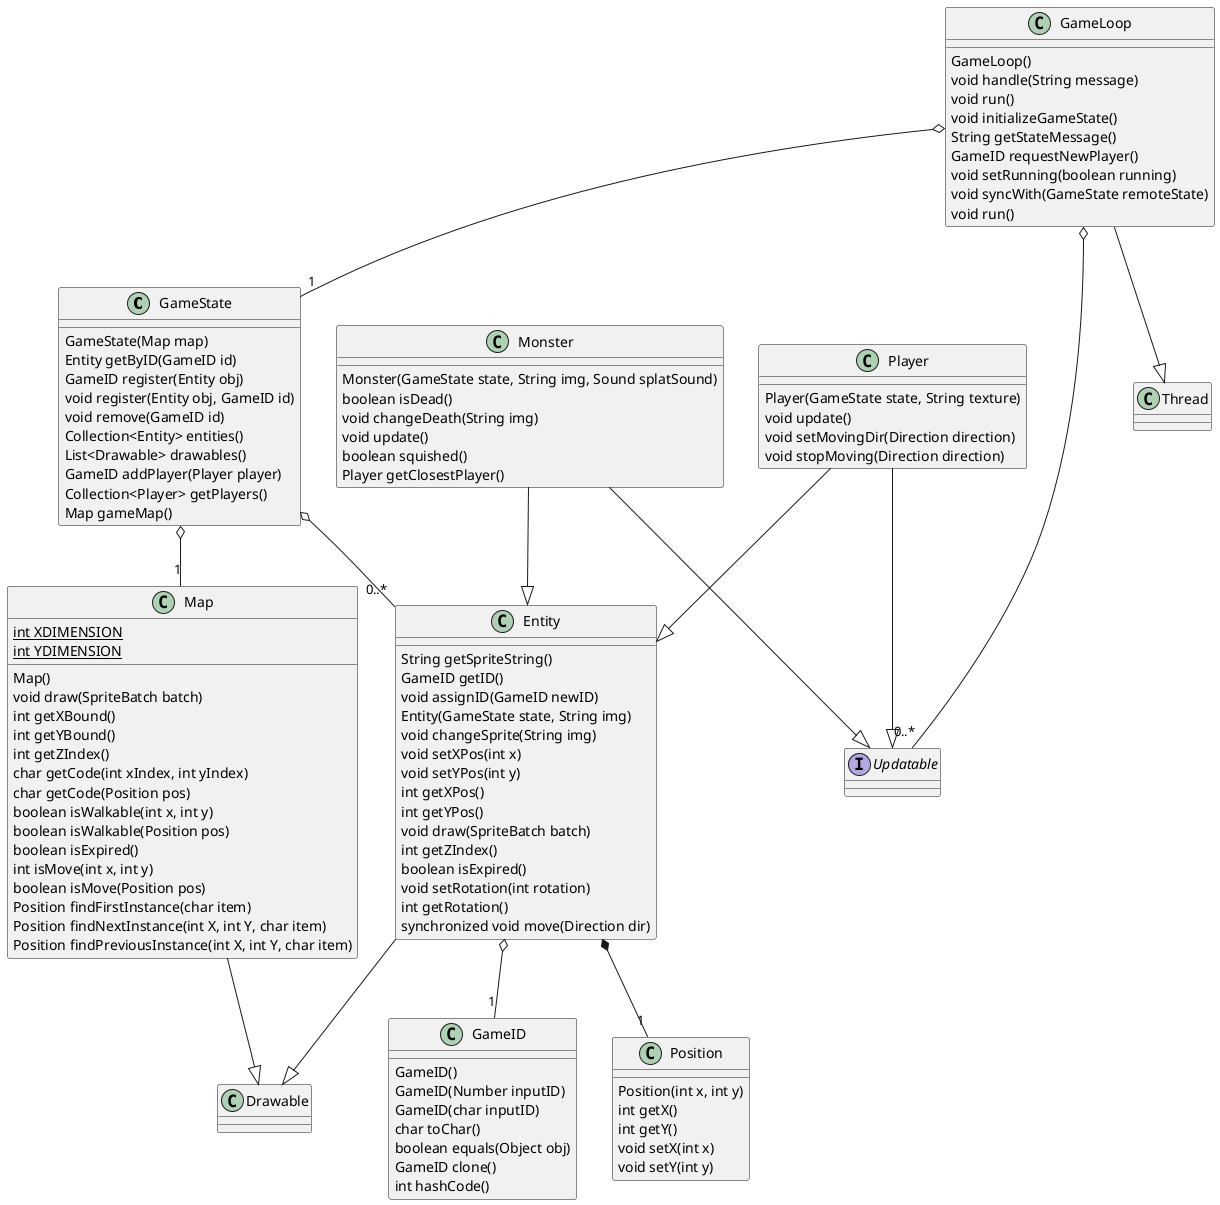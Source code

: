 @startuml
class GameState {
    GameState(Map map)
    Entity getByID(GameID id)
    GameID register(Entity obj)
    void register(Entity obj, GameID id)
    void remove(GameID id)
    Collection<Entity> entities()
    List<Drawable> drawables()
    GameID addPlayer(Player player)
    Collection<Player> getPlayers()
    Map gameMap()
}
class GameID {
    GameID()
    GameID(Number inputID)
    GameID(char inputID)
    char toChar()
    boolean equals(Object obj)
    GameID clone()
    int hashCode()
}
class Position {
    Position(int x, int y)
    int getX()
    int getY()
    void setX(int x)
    void setY(int y)
}
class Map{
    {static} int XDIMENSION
    {static} int YDIMENSION
    Map()
    void draw(SpriteBatch batch)
    int getXBound()
    int getYBound()
    int getZIndex()
    char getCode(int xIndex, int yIndex)
    char getCode(Position pos)
    boolean isWalkable(int x, int y)
    boolean isWalkable(Position pos)
    boolean isExpired()
    int isMove(int x, int y)
    boolean isMove(Position pos)
    Position findFirstInstance(char item)
    Position findNextInstance(int X, int Y, char item)
    Position findPreviousInstance(int X, int Y, char item)
}
class Player{
    Player(GameState state, String texture)
    void update()
    void setMovingDir(Direction direction)
    void stopMoving(Direction direction)
}
class Monster{
    Monster(GameState state, String img, Sound splatSound)
    boolean isDead()
    void changeDeath(String img)
    void update()
    boolean squished()
    Player getClosestPlayer()
}
class Entity{
    String getSpriteString()
    GameID getID()
    void assignID(GameID newID)
    Entity(GameState state, String img)
    void changeSprite(String img)
    void setXPos(int x)
    void setYPos(int y)
    int getXPos()
    int getYPos()
    void draw(SpriteBatch batch)
    int getZIndex()
    boolean isExpired()
    void setRotation(int rotation)
    int getRotation()
    synchronized void move(Direction dir)
}
interface Updatable {
}
class GameLoop{
    GameLoop()
            void handle(String message)
            void run()
    void initializeGameState()
    String getStateMessage()
    GameID requestNewPlayer()
    void setRunning(boolean running)
    void syncWith(GameState remoteState)
    void run()
}

Entity  --|> Drawable
Entity o-- "1" GameID
Entity *-- "1" Position
GameLoop  --|> Thread
GameLoop o-- "0..*" Updatable
GameLoop o-- "1" GameState
GameState o-- "0..*" Entity
GameState o-- "1" Map
Map  --|> Drawable
Monster --|> Entity
Monster --|> Updatable
Player --|> Entity
Player --|> Updatable

@enduml
